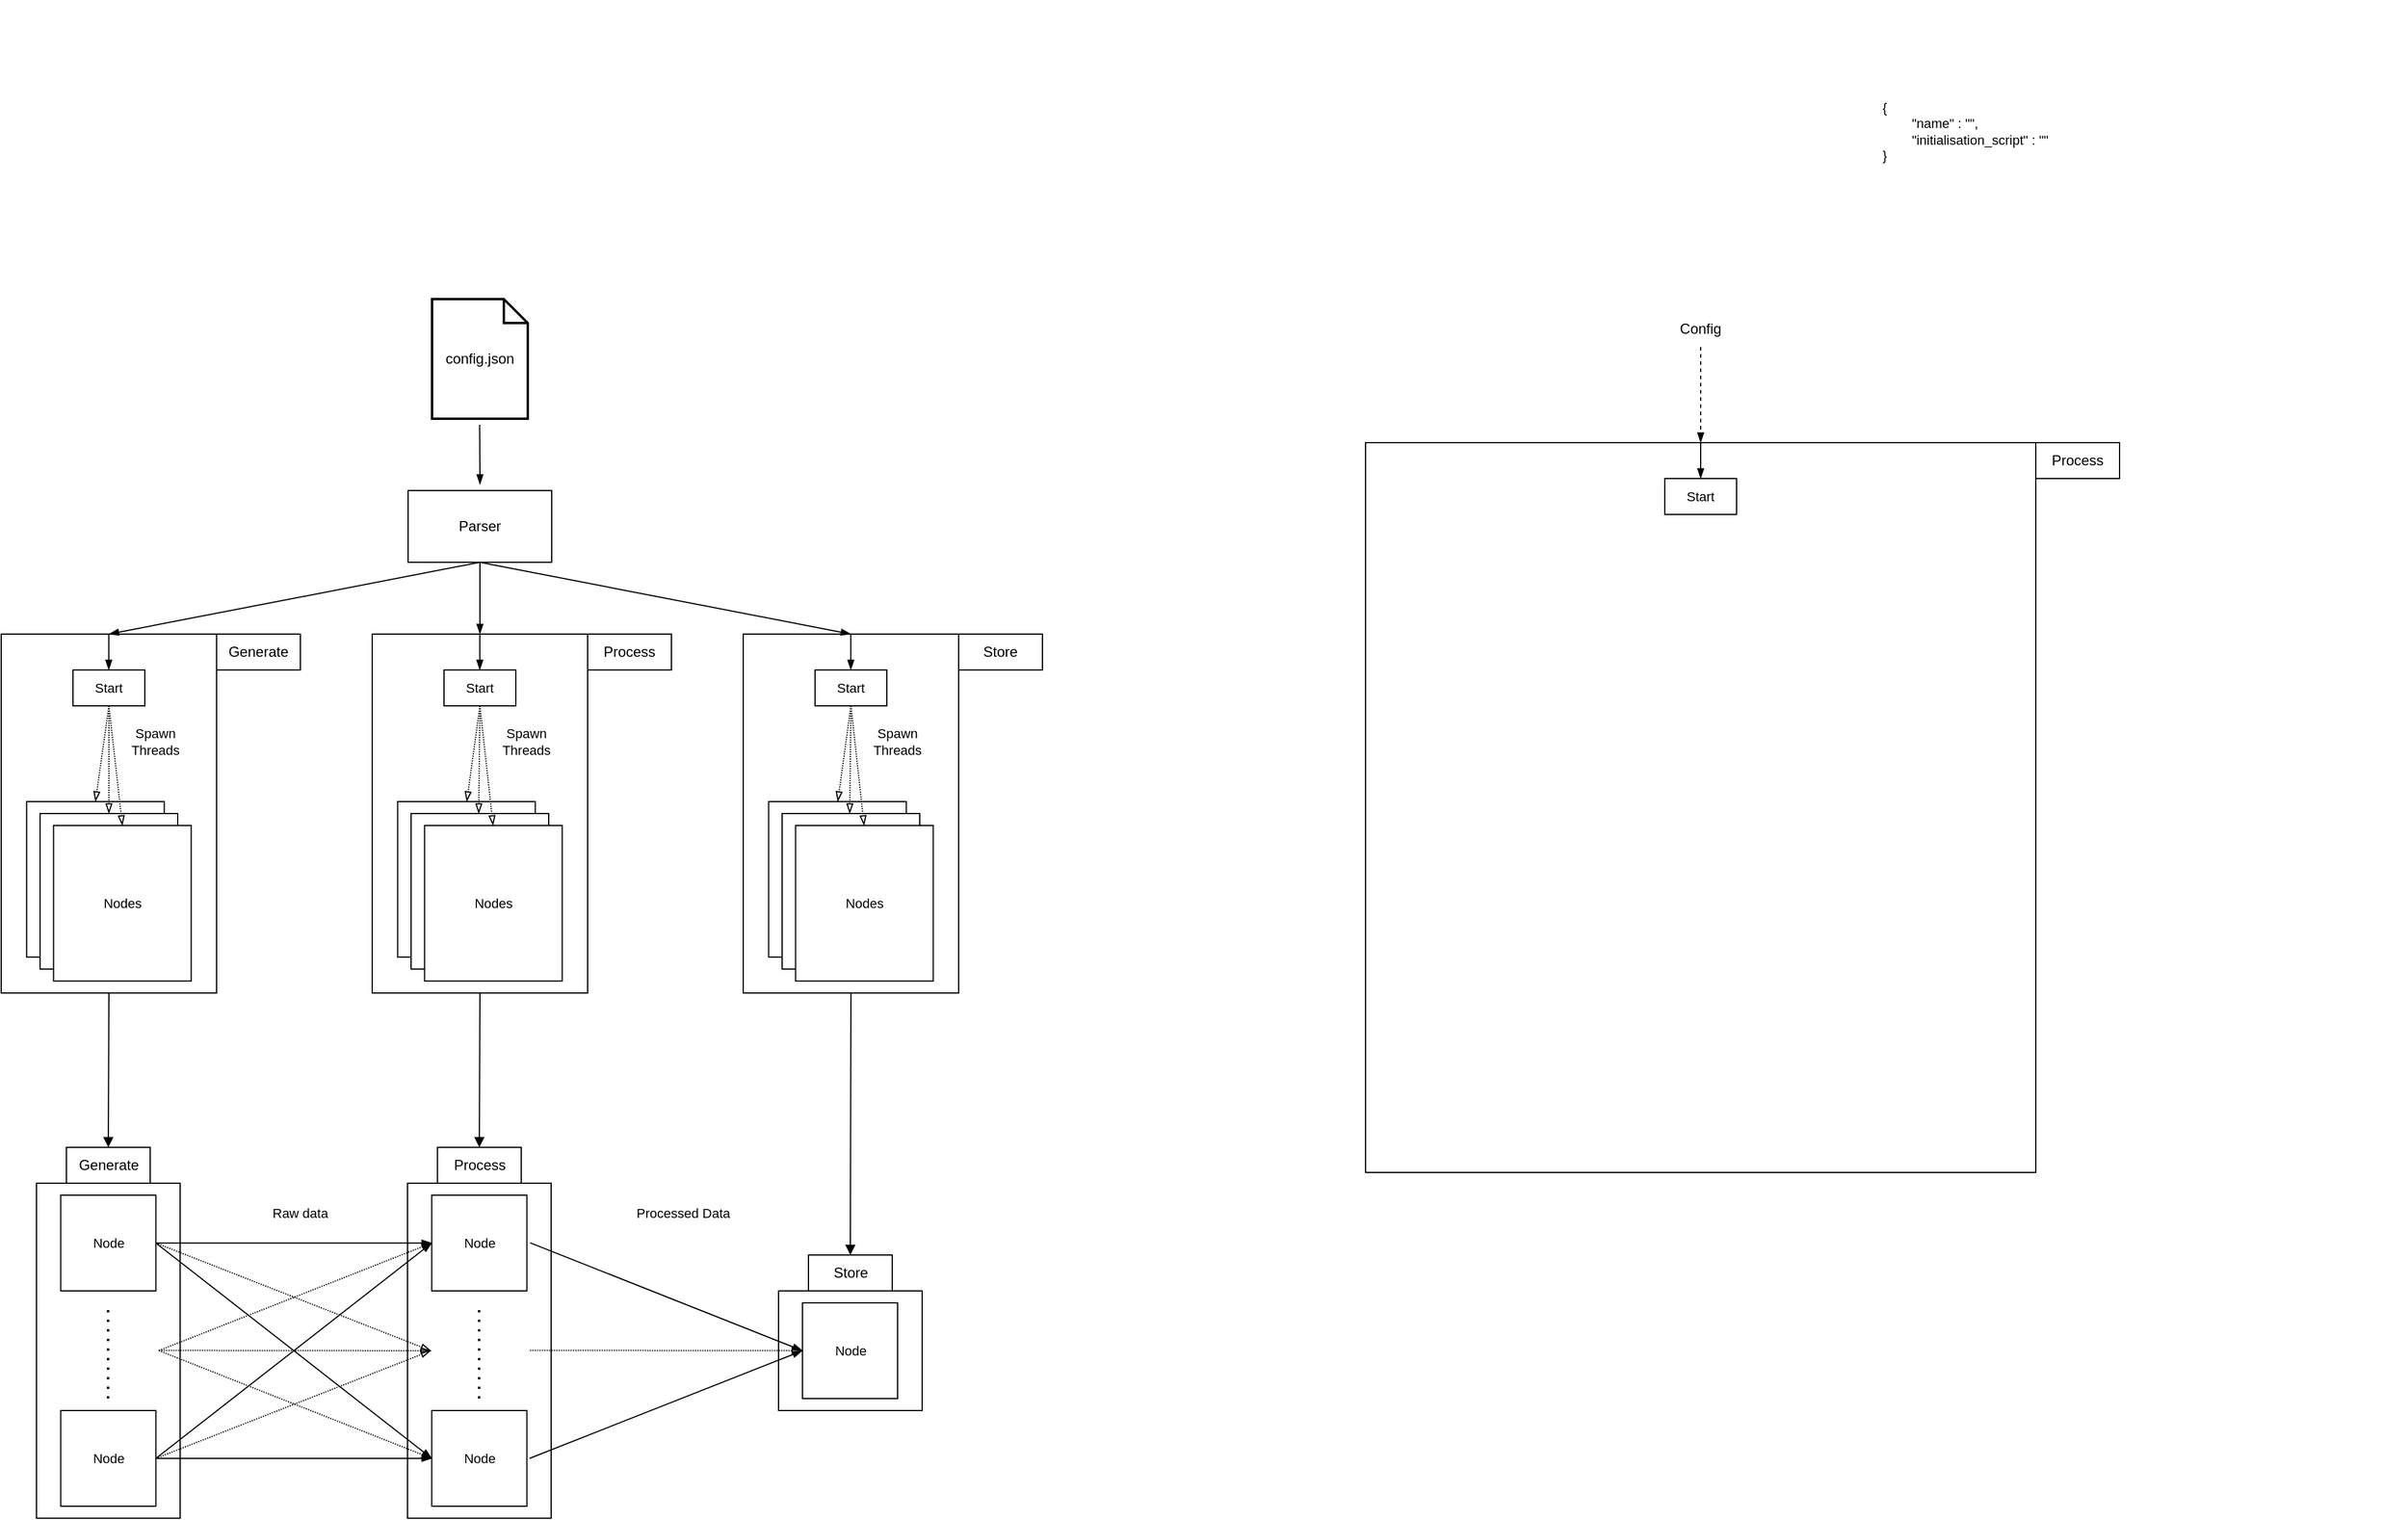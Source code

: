 <mxfile version="24.7.17">
  <diagram name="Page-1" id="uYNhRAzuao4IiOwPMIUJ">
    <mxGraphModel dx="2514" dy="1040" grid="1" gridSize="10" guides="1" tooltips="1" connect="1" arrows="1" fold="1" page="1" pageScale="1" pageWidth="827" pageHeight="1169" math="0" shadow="0">
      <root>
        <mxCell id="0" />
        <mxCell id="1" parent="0" />
        <mxCell id="5hojF6ijiYVzlCGnurFn-96" style="edgeStyle=none;shape=connector;rounded=0;orthogonalLoop=1;jettySize=auto;html=1;exitX=0.5;exitY=1;exitDx=0;exitDy=0;entryX=0.5;entryY=0;entryDx=0;entryDy=0;strokeColor=default;align=center;verticalAlign=middle;fontFamily=Helvetica;fontSize=11;fontColor=default;labelBackgroundColor=default;endArrow=block;endFill=1;" parent="1" source="5hojF6ijiYVzlCGnurFn-1" target="5hojF6ijiYVzlCGnurFn-70" edge="1">
          <mxGeometry relative="1" as="geometry" />
        </mxCell>
        <mxCell id="5hojF6ijiYVzlCGnurFn-1" value="" style="rounded=0;whiteSpace=wrap;html=1;" parent="1" vertex="1">
          <mxGeometry x="-50" y="860" width="180" height="300" as="geometry" />
        </mxCell>
        <mxCell id="5hojF6ijiYVzlCGnurFn-95" style="edgeStyle=none;shape=connector;rounded=0;orthogonalLoop=1;jettySize=auto;html=1;exitX=0.5;exitY=1;exitDx=0;exitDy=0;entryX=0.5;entryY=0;entryDx=0;entryDy=0;strokeColor=default;align=center;verticalAlign=middle;fontFamily=Helvetica;fontSize=11;fontColor=default;labelBackgroundColor=default;endArrow=block;endFill=1;" parent="1" source="5hojF6ijiYVzlCGnurFn-4" target="5hojF6ijiYVzlCGnurFn-67" edge="1">
          <mxGeometry relative="1" as="geometry" />
        </mxCell>
        <mxCell id="5hojF6ijiYVzlCGnurFn-4" value="" style="rounded=0;whiteSpace=wrap;html=1;" parent="1" vertex="1">
          <mxGeometry x="-360" y="860" width="180" height="300" as="geometry" />
        </mxCell>
        <mxCell id="5hojF6ijiYVzlCGnurFn-5" value="Process" style="rounded=0;whiteSpace=wrap;html=1;" parent="1" vertex="1">
          <mxGeometry x="-180" y="860" width="70" height="30" as="geometry" />
        </mxCell>
        <mxCell id="5hojF6ijiYVzlCGnurFn-19" style="edgeStyle=none;shape=connector;rounded=0;orthogonalLoop=1;jettySize=auto;html=1;exitX=0.5;exitY=0;exitDx=0;exitDy=0;entryX=0.5;entryY=0;entryDx=0;entryDy=0;strokeColor=default;align=center;verticalAlign=middle;fontFamily=Helvetica;fontSize=11;fontColor=default;labelBackgroundColor=default;endArrow=block;endFill=1;" parent="1" source="5hojF6ijiYVzlCGnurFn-6" edge="1">
          <mxGeometry relative="1" as="geometry">
            <mxPoint x="-580" y="890" as="targetPoint" />
          </mxGeometry>
        </mxCell>
        <mxCell id="5hojF6ijiYVzlCGnurFn-20" style="edgeStyle=none;shape=connector;rounded=0;orthogonalLoop=1;jettySize=auto;html=1;exitX=0.5;exitY=0;exitDx=0;exitDy=0;entryX=0.5;entryY=0;entryDx=0;entryDy=0;strokeColor=default;align=center;verticalAlign=middle;fontFamily=Helvetica;fontSize=11;fontColor=default;labelBackgroundColor=default;endArrow=block;endFill=1;" parent="1" source="5hojF6ijiYVzlCGnurFn-6" edge="1">
          <mxGeometry relative="1" as="geometry">
            <mxPoint x="-580" y="890" as="targetPoint" />
          </mxGeometry>
        </mxCell>
        <mxCell id="5hojF6ijiYVzlCGnurFn-21" style="edgeStyle=none;shape=connector;rounded=0;orthogonalLoop=1;jettySize=auto;html=1;exitX=0.5;exitY=0;exitDx=0;exitDy=0;entryX=0.5;entryY=0;entryDx=0;entryDy=0;strokeColor=default;align=center;verticalAlign=middle;fontFamily=Helvetica;fontSize=11;fontColor=default;labelBackgroundColor=default;endArrow=block;endFill=1;" parent="1" source="5hojF6ijiYVzlCGnurFn-6" edge="1">
          <mxGeometry relative="1" as="geometry">
            <mxPoint x="-580" y="890" as="targetPoint" />
          </mxGeometry>
        </mxCell>
        <mxCell id="5hojF6ijiYVzlCGnurFn-94" style="edgeStyle=none;shape=connector;rounded=0;orthogonalLoop=1;jettySize=auto;html=1;exitX=0.5;exitY=1;exitDx=0;exitDy=0;entryX=0.5;entryY=0;entryDx=0;entryDy=0;strokeColor=default;align=center;verticalAlign=middle;fontFamily=Helvetica;fontSize=11;fontColor=default;labelBackgroundColor=default;endArrow=block;endFill=1;" parent="1" source="5hojF6ijiYVzlCGnurFn-6" target="5hojF6ijiYVzlCGnurFn-69" edge="1">
          <mxGeometry relative="1" as="geometry" />
        </mxCell>
        <mxCell id="5hojF6ijiYVzlCGnurFn-6" value="" style="rounded=0;whiteSpace=wrap;html=1;" parent="1" vertex="1">
          <mxGeometry x="-670" y="860" width="180" height="300" as="geometry" />
        </mxCell>
        <mxCell id="5hojF6ijiYVzlCGnurFn-7" value="Generate" style="rounded=0;whiteSpace=wrap;html=1;" parent="1" vertex="1">
          <mxGeometry x="-490" y="860" width="70" height="30" as="geometry" />
        </mxCell>
        <mxCell id="5hojF6ijiYVzlCGnurFn-8" value="config.json" style="shape=note;size=20;whiteSpace=wrap;html=1;strokeWidth=2;" parent="1" vertex="1">
          <mxGeometry x="-310" y="580" width="80" height="100" as="geometry" />
        </mxCell>
        <mxCell id="5hojF6ijiYVzlCGnurFn-14" style="rounded=0;orthogonalLoop=1;jettySize=auto;html=1;exitX=0.5;exitY=1;exitDx=0;exitDy=0;entryX=0.5;entryY=0;entryDx=0;entryDy=0;endArrow=blockThin;endFill=1;" parent="1" source="5hojF6ijiYVzlCGnurFn-9" target="5hojF6ijiYVzlCGnurFn-6" edge="1">
          <mxGeometry relative="1" as="geometry" />
        </mxCell>
        <mxCell id="5hojF6ijiYVzlCGnurFn-15" style="edgeStyle=none;shape=connector;rounded=0;orthogonalLoop=1;jettySize=auto;html=1;exitX=0.5;exitY=1;exitDx=0;exitDy=0;entryX=0.5;entryY=0;entryDx=0;entryDy=0;strokeColor=default;align=center;verticalAlign=middle;fontFamily=Helvetica;fontSize=11;fontColor=default;labelBackgroundColor=default;endArrow=blockThin;endFill=1;" parent="1" source="5hojF6ijiYVzlCGnurFn-9" target="5hojF6ijiYVzlCGnurFn-4" edge="1">
          <mxGeometry relative="1" as="geometry" />
        </mxCell>
        <mxCell id="5hojF6ijiYVzlCGnurFn-16" style="edgeStyle=none;shape=connector;rounded=0;orthogonalLoop=1;jettySize=auto;html=1;exitX=0.5;exitY=1;exitDx=0;exitDy=0;entryX=0.5;entryY=0;entryDx=0;entryDy=0;strokeColor=default;align=center;verticalAlign=middle;fontFamily=Helvetica;fontSize=11;fontColor=default;labelBackgroundColor=default;endArrow=blockThin;endFill=1;" parent="1" source="5hojF6ijiYVzlCGnurFn-9" target="5hojF6ijiYVzlCGnurFn-1" edge="1">
          <mxGeometry relative="1" as="geometry" />
        </mxCell>
        <mxCell id="5hojF6ijiYVzlCGnurFn-9" value="Parser" style="rounded=0;whiteSpace=wrap;html=1;" parent="1" vertex="1">
          <mxGeometry x="-330" y="740" width="120" height="60" as="geometry" />
        </mxCell>
        <mxCell id="5hojF6ijiYVzlCGnurFn-10" value="" style="endArrow=blockThin;html=1;rounded=0;endFill=1;" parent="1" edge="1">
          <mxGeometry width="50" height="50" relative="1" as="geometry">
            <mxPoint x="-270.24" y="685" as="sourcePoint" />
            <mxPoint x="-269.95" y="735" as="targetPoint" />
          </mxGeometry>
        </mxCell>
        <mxCell id="5hojF6ijiYVzlCGnurFn-3" value="Store" style="rounded=0;whiteSpace=wrap;html=1;" parent="1" vertex="1">
          <mxGeometry x="130" y="860" width="70" height="30" as="geometry" />
        </mxCell>
        <mxCell id="5hojF6ijiYVzlCGnurFn-22" value="" style="endArrow=blockThin;html=1;rounded=0;strokeColor=default;align=center;verticalAlign=middle;fontFamily=Helvetica;fontSize=11;fontColor=default;labelBackgroundColor=default;endFill=1;" parent="1" edge="1">
          <mxGeometry width="50" height="50" relative="1" as="geometry">
            <mxPoint x="-580.11" y="860" as="sourcePoint" />
            <mxPoint x="-580.11" y="890" as="targetPoint" />
          </mxGeometry>
        </mxCell>
        <mxCell id="5hojF6ijiYVzlCGnurFn-26" value="" style="endArrow=blockThin;html=1;rounded=0;strokeColor=default;align=center;verticalAlign=middle;fontFamily=Helvetica;fontSize=11;fontColor=default;labelBackgroundColor=default;endFill=1;" parent="1" edge="1">
          <mxGeometry width="50" height="50" relative="1" as="geometry">
            <mxPoint x="-270.11" y="860" as="sourcePoint" />
            <mxPoint x="-270.11" y="890" as="targetPoint" />
          </mxGeometry>
        </mxCell>
        <mxCell id="5hojF6ijiYVzlCGnurFn-27" value="Start" style="rounded=0;whiteSpace=wrap;html=1;fontFamily=Helvetica;fontSize=11;fontColor=default;labelBackgroundColor=default;" parent="1" vertex="1">
          <mxGeometry x="10" y="890" width="60" height="30" as="geometry" />
        </mxCell>
        <mxCell id="5hojF6ijiYVzlCGnurFn-28" value="" style="endArrow=blockThin;html=1;rounded=0;strokeColor=default;align=center;verticalAlign=middle;fontFamily=Helvetica;fontSize=11;fontColor=default;labelBackgroundColor=default;endFill=1;" parent="1" edge="1">
          <mxGeometry width="50" height="50" relative="1" as="geometry">
            <mxPoint x="39.89" y="860" as="sourcePoint" />
            <mxPoint x="39.89" y="890" as="targetPoint" />
          </mxGeometry>
        </mxCell>
        <mxCell id="5hojF6ijiYVzlCGnurFn-29" value="Start" style="rounded=0;whiteSpace=wrap;html=1;fontFamily=Helvetica;fontSize=11;fontColor=default;labelBackgroundColor=default;" parent="1" vertex="1">
          <mxGeometry x="-300" y="890" width="60" height="30" as="geometry" />
        </mxCell>
        <mxCell id="5hojF6ijiYVzlCGnurFn-30" value="Start" style="rounded=0;whiteSpace=wrap;html=1;fontFamily=Helvetica;fontSize=11;fontColor=default;labelBackgroundColor=default;" parent="1" vertex="1">
          <mxGeometry x="-610" y="890" width="60" height="30" as="geometry" />
        </mxCell>
        <mxCell id="5hojF6ijiYVzlCGnurFn-33" value="" style="rounded=0;whiteSpace=wrap;html=1;fontFamily=Helvetica;fontSize=11;fontColor=default;labelBackgroundColor=default;" parent="1" vertex="1">
          <mxGeometry x="-648.75" y="1000" width="115" height="130" as="geometry" />
        </mxCell>
        <mxCell id="5hojF6ijiYVzlCGnurFn-32" value="" style="rounded=0;whiteSpace=wrap;html=1;fontFamily=Helvetica;fontSize=11;fontColor=default;labelBackgroundColor=default;" parent="1" vertex="1">
          <mxGeometry x="-637.5" y="1010" width="115" height="130" as="geometry" />
        </mxCell>
        <mxCell id="5hojF6ijiYVzlCGnurFn-34" value="Nodes" style="rounded=0;whiteSpace=wrap;html=1;fontFamily=Helvetica;fontSize=11;fontColor=default;labelBackgroundColor=default;" parent="1" vertex="1">
          <mxGeometry x="-626.25" y="1020" width="115" height="130" as="geometry" />
        </mxCell>
        <mxCell id="5hojF6ijiYVzlCGnurFn-35" value="" style="rounded=0;whiteSpace=wrap;html=1;fontFamily=Helvetica;fontSize=11;fontColor=default;labelBackgroundColor=default;" parent="1" vertex="1">
          <mxGeometry x="-338.75" y="1000" width="115" height="130" as="geometry" />
        </mxCell>
        <mxCell id="5hojF6ijiYVzlCGnurFn-36" value="" style="rounded=0;whiteSpace=wrap;html=1;fontFamily=Helvetica;fontSize=11;fontColor=default;labelBackgroundColor=default;" parent="1" vertex="1">
          <mxGeometry x="-327.5" y="1010" width="115" height="130" as="geometry" />
        </mxCell>
        <mxCell id="5hojF6ijiYVzlCGnurFn-37" value="Nodes" style="rounded=0;whiteSpace=wrap;html=1;fontFamily=Helvetica;fontSize=11;fontColor=default;labelBackgroundColor=default;" parent="1" vertex="1">
          <mxGeometry x="-316.25" y="1020" width="115" height="130" as="geometry" />
        </mxCell>
        <mxCell id="5hojF6ijiYVzlCGnurFn-38" value="" style="rounded=0;whiteSpace=wrap;html=1;fontFamily=Helvetica;fontSize=11;fontColor=default;labelBackgroundColor=default;" parent="1" vertex="1">
          <mxGeometry x="-28.75" y="1000" width="115" height="130" as="geometry" />
        </mxCell>
        <mxCell id="5hojF6ijiYVzlCGnurFn-39" value="" style="rounded=0;whiteSpace=wrap;html=1;fontFamily=Helvetica;fontSize=11;fontColor=default;labelBackgroundColor=default;" parent="1" vertex="1">
          <mxGeometry x="-17.5" y="1010" width="115" height="130" as="geometry" />
        </mxCell>
        <mxCell id="5hojF6ijiYVzlCGnurFn-40" value="Nodes" style="rounded=0;whiteSpace=wrap;html=1;fontFamily=Helvetica;fontSize=11;fontColor=default;labelBackgroundColor=default;" parent="1" vertex="1">
          <mxGeometry x="-6.25" y="1020" width="115" height="130" as="geometry" />
        </mxCell>
        <mxCell id="5hojF6ijiYVzlCGnurFn-41" value="" style="endArrow=blockThin;html=1;rounded=0;strokeColor=default;align=center;verticalAlign=middle;fontFamily=Helvetica;fontSize=11;fontColor=default;labelBackgroundColor=default;endFill=0;entryX=0.5;entryY=0;entryDx=0;entryDy=0;dashed=1;dashPattern=1 1;exitX=0.5;exitY=1;exitDx=0;exitDy=0;" parent="1" source="5hojF6ijiYVzlCGnurFn-30" target="5hojF6ijiYVzlCGnurFn-33" edge="1">
          <mxGeometry width="50" height="50" relative="1" as="geometry">
            <mxPoint x="-581.42" y="920" as="sourcePoint" />
            <mxPoint x="-581.42" y="950" as="targetPoint" />
          </mxGeometry>
        </mxCell>
        <mxCell id="5hojF6ijiYVzlCGnurFn-42" value="" style="endArrow=blockThin;html=1;rounded=0;strokeColor=default;align=center;verticalAlign=middle;fontFamily=Helvetica;fontSize=11;fontColor=default;labelBackgroundColor=default;endFill=0;entryX=0.5;entryY=0;entryDx=0;entryDy=0;exitX=0.5;exitY=1;exitDx=0;exitDy=0;dashed=1;dashPattern=1 1;" parent="1" source="5hojF6ijiYVzlCGnurFn-30" target="5hojF6ijiYVzlCGnurFn-32" edge="1">
          <mxGeometry width="50" height="50" relative="1" as="geometry">
            <mxPoint x="-571.42" y="930" as="sourcePoint" />
            <mxPoint x="-581" y="1010" as="targetPoint" />
          </mxGeometry>
        </mxCell>
        <mxCell id="5hojF6ijiYVzlCGnurFn-43" value="" style="endArrow=blockThin;html=1;rounded=0;strokeColor=default;align=center;verticalAlign=middle;fontFamily=Helvetica;fontSize=11;fontColor=default;labelBackgroundColor=default;endFill=0;entryX=0.5;entryY=0;entryDx=0;entryDy=0;exitX=0.5;exitY=1;exitDx=0;exitDy=0;dashed=1;dashPattern=1 1;" parent="1" source="5hojF6ijiYVzlCGnurFn-30" target="5hojF6ijiYVzlCGnurFn-34" edge="1">
          <mxGeometry width="50" height="50" relative="1" as="geometry">
            <mxPoint x="-570" y="930" as="sourcePoint" />
            <mxPoint x="-571" y="1020" as="targetPoint" />
          </mxGeometry>
        </mxCell>
        <mxCell id="5hojF6ijiYVzlCGnurFn-48" value="" style="endArrow=blockThin;html=1;rounded=0;strokeColor=default;align=center;verticalAlign=middle;fontFamily=Helvetica;fontSize=11;fontColor=default;labelBackgroundColor=default;endFill=0;entryX=0.5;entryY=0;entryDx=0;entryDy=0;dashed=1;dashPattern=1 1;exitX=0.5;exitY=1;exitDx=0;exitDy=0;" parent="1" edge="1">
          <mxGeometry width="50" height="50" relative="1" as="geometry">
            <mxPoint x="-270" y="920" as="sourcePoint" />
            <mxPoint x="-281" y="1000" as="targetPoint" />
          </mxGeometry>
        </mxCell>
        <mxCell id="5hojF6ijiYVzlCGnurFn-49" value="" style="endArrow=blockThin;html=1;rounded=0;strokeColor=default;align=center;verticalAlign=middle;fontFamily=Helvetica;fontSize=11;fontColor=default;labelBackgroundColor=default;endFill=0;entryX=0.5;entryY=0;entryDx=0;entryDy=0;exitX=0.5;exitY=1;exitDx=0;exitDy=0;dashed=1;dashPattern=1 1;" parent="1" edge="1">
          <mxGeometry width="50" height="50" relative="1" as="geometry">
            <mxPoint x="-270" y="920" as="sourcePoint" />
            <mxPoint x="-271" y="1010" as="targetPoint" />
          </mxGeometry>
        </mxCell>
        <mxCell id="5hojF6ijiYVzlCGnurFn-50" value="" style="endArrow=blockThin;html=1;rounded=0;strokeColor=default;align=center;verticalAlign=middle;fontFamily=Helvetica;fontSize=11;fontColor=default;labelBackgroundColor=default;endFill=0;entryX=0.5;entryY=0;entryDx=0;entryDy=0;exitX=0.5;exitY=1;exitDx=0;exitDy=0;dashed=1;dashPattern=1 1;" parent="1" edge="1">
          <mxGeometry width="50" height="50" relative="1" as="geometry">
            <mxPoint x="-270" y="920" as="sourcePoint" />
            <mxPoint x="-259" y="1020" as="targetPoint" />
          </mxGeometry>
        </mxCell>
        <mxCell id="5hojF6ijiYVzlCGnurFn-54" value="" style="endArrow=blockThin;html=1;rounded=0;strokeColor=default;align=center;verticalAlign=middle;fontFamily=Helvetica;fontSize=11;fontColor=default;labelBackgroundColor=default;endFill=0;entryX=0.5;entryY=0;entryDx=0;entryDy=0;dashed=1;dashPattern=1 1;exitX=0.5;exitY=1;exitDx=0;exitDy=0;" parent="1" edge="1">
          <mxGeometry width="50" height="50" relative="1" as="geometry">
            <mxPoint x="40" y="920" as="sourcePoint" />
            <mxPoint x="29" y="1000" as="targetPoint" />
          </mxGeometry>
        </mxCell>
        <mxCell id="5hojF6ijiYVzlCGnurFn-55" value="" style="endArrow=blockThin;html=1;rounded=0;strokeColor=default;align=center;verticalAlign=middle;fontFamily=Helvetica;fontSize=11;fontColor=default;labelBackgroundColor=default;endFill=0;entryX=0.5;entryY=0;entryDx=0;entryDy=0;exitX=0.5;exitY=1;exitDx=0;exitDy=0;dashed=1;dashPattern=1 1;" parent="1" edge="1">
          <mxGeometry width="50" height="50" relative="1" as="geometry">
            <mxPoint x="40" y="920" as="sourcePoint" />
            <mxPoint x="39" y="1010" as="targetPoint" />
          </mxGeometry>
        </mxCell>
        <mxCell id="5hojF6ijiYVzlCGnurFn-56" value="" style="endArrow=blockThin;html=1;rounded=0;strokeColor=default;align=center;verticalAlign=middle;fontFamily=Helvetica;fontSize=11;fontColor=default;labelBackgroundColor=default;endFill=0;entryX=0.5;entryY=0;entryDx=0;entryDy=0;exitX=0.5;exitY=1;exitDx=0;exitDy=0;dashed=1;dashPattern=1 1;" parent="1" edge="1">
          <mxGeometry width="50" height="50" relative="1" as="geometry">
            <mxPoint x="40" y="920" as="sourcePoint" />
            <mxPoint x="51" y="1020" as="targetPoint" />
          </mxGeometry>
        </mxCell>
        <mxCell id="5hojF6ijiYVzlCGnurFn-58" value="Spawn&lt;div&gt;Threads&lt;/div&gt;" style="text;html=1;align=center;verticalAlign=middle;whiteSpace=wrap;rounded=0;fontFamily=Helvetica;fontSize=11;fontColor=default;labelBackgroundColor=default;" parent="1" vertex="1">
          <mxGeometry x="-571.25" y="935" width="60" height="30" as="geometry" />
        </mxCell>
        <mxCell id="5hojF6ijiYVzlCGnurFn-59" value="Spawn&lt;div&gt;Threads&lt;/div&gt;" style="text;html=1;align=center;verticalAlign=middle;whiteSpace=wrap;rounded=0;fontFamily=Helvetica;fontSize=11;fontColor=default;labelBackgroundColor=default;" parent="1" vertex="1">
          <mxGeometry x="-261.25" y="935" width="60" height="30" as="geometry" />
        </mxCell>
        <mxCell id="5hojF6ijiYVzlCGnurFn-60" value="Spawn&lt;div&gt;Threads&lt;/div&gt;" style="text;html=1;align=center;verticalAlign=middle;whiteSpace=wrap;rounded=0;fontFamily=Helvetica;fontSize=11;fontColor=default;labelBackgroundColor=default;" parent="1" vertex="1">
          <mxGeometry x="48.75" y="935" width="60" height="30" as="geometry" />
        </mxCell>
        <mxCell id="5hojF6ijiYVzlCGnurFn-65" value="" style="rounded=0;whiteSpace=wrap;html=1;" parent="1" vertex="1">
          <mxGeometry x="-20.5" y="1409" width="120" height="100" as="geometry" />
        </mxCell>
        <mxCell id="5hojF6ijiYVzlCGnurFn-66" value="" style="rounded=0;whiteSpace=wrap;html=1;" parent="1" vertex="1">
          <mxGeometry x="-330.5" y="1319" width="120" height="280" as="geometry" />
        </mxCell>
        <mxCell id="5hojF6ijiYVzlCGnurFn-67" value="Process" style="rounded=0;whiteSpace=wrap;html=1;" parent="1" vertex="1">
          <mxGeometry x="-305.5" y="1289" width="70" height="30" as="geometry" />
        </mxCell>
        <mxCell id="5hojF6ijiYVzlCGnurFn-68" value="" style="rounded=0;whiteSpace=wrap;html=1;" parent="1" vertex="1">
          <mxGeometry x="-640.5" y="1319" width="120" height="280" as="geometry" />
        </mxCell>
        <mxCell id="5hojF6ijiYVzlCGnurFn-69" value="Generate" style="rounded=0;whiteSpace=wrap;html=1;" parent="1" vertex="1">
          <mxGeometry x="-615.5" y="1289" width="70" height="30" as="geometry" />
        </mxCell>
        <mxCell id="5hojF6ijiYVzlCGnurFn-70" value="Store" style="rounded=0;whiteSpace=wrap;html=1;" parent="1" vertex="1">
          <mxGeometry x="4.5" y="1379" width="70" height="30" as="geometry" />
        </mxCell>
        <mxCell id="5hojF6ijiYVzlCGnurFn-72" value="Node" style="rounded=0;whiteSpace=wrap;html=1;fontFamily=Helvetica;fontSize=11;fontColor=default;labelBackgroundColor=default;" parent="1" vertex="1">
          <mxGeometry x="-620.25" y="1329" width="79.5" height="80" as="geometry" />
        </mxCell>
        <mxCell id="5hojF6ijiYVzlCGnurFn-74" value="Node" style="rounded=0;whiteSpace=wrap;html=1;fontFamily=Helvetica;fontSize=11;fontColor=default;labelBackgroundColor=default;" parent="1" vertex="1">
          <mxGeometry x="-620.25" y="1509" width="79.5" height="80" as="geometry" />
        </mxCell>
        <mxCell id="5hojF6ijiYVzlCGnurFn-75" value="" style="endArrow=none;dashed=1;html=1;dashPattern=1 3;strokeWidth=2;rounded=0;strokeColor=default;align=center;verticalAlign=middle;fontFamily=Helvetica;fontSize=11;fontColor=default;labelBackgroundColor=default;" parent="1" edge="1">
          <mxGeometry width="50" height="50" relative="1" as="geometry">
            <mxPoint x="-580.67" y="1499" as="sourcePoint" />
            <mxPoint x="-580.67" y="1419" as="targetPoint" />
          </mxGeometry>
        </mxCell>
        <mxCell id="5hojF6ijiYVzlCGnurFn-76" value="Node" style="rounded=0;whiteSpace=wrap;html=1;fontFamily=Helvetica;fontSize=11;fontColor=default;labelBackgroundColor=default;" parent="1" vertex="1">
          <mxGeometry x="-310.25" y="1329" width="79.5" height="80" as="geometry" />
        </mxCell>
        <mxCell id="5hojF6ijiYVzlCGnurFn-77" value="Node" style="rounded=0;whiteSpace=wrap;html=1;fontFamily=Helvetica;fontSize=11;fontColor=default;labelBackgroundColor=default;" parent="1" vertex="1">
          <mxGeometry x="-310.25" y="1509" width="79.5" height="80" as="geometry" />
        </mxCell>
        <mxCell id="5hojF6ijiYVzlCGnurFn-78" value="" style="endArrow=none;dashed=1;html=1;dashPattern=1 3;strokeWidth=2;rounded=0;strokeColor=default;align=center;verticalAlign=middle;fontFamily=Helvetica;fontSize=11;fontColor=default;labelBackgroundColor=default;" parent="1" edge="1">
          <mxGeometry width="50" height="50" relative="1" as="geometry">
            <mxPoint x="-270.67" y="1499" as="sourcePoint" />
            <mxPoint x="-270.67" y="1419" as="targetPoint" />
          </mxGeometry>
        </mxCell>
        <mxCell id="5hojF6ijiYVzlCGnurFn-79" value="Node" style="rounded=0;whiteSpace=wrap;html=1;fontFamily=Helvetica;fontSize=11;fontColor=default;labelBackgroundColor=default;" parent="1" vertex="1">
          <mxGeometry x="-0.5" y="1419" width="79.5" height="80" as="geometry" />
        </mxCell>
        <mxCell id="5hojF6ijiYVzlCGnurFn-80" value="" style="endArrow=blockThin;html=1;rounded=0;strokeColor=default;align=center;verticalAlign=middle;fontFamily=Helvetica;fontSize=11;fontColor=default;labelBackgroundColor=default;exitX=1;exitY=0.5;exitDx=0;exitDy=0;entryX=0;entryY=0.5;entryDx=0;entryDy=0;endFill=1;" parent="1" source="5hojF6ijiYVzlCGnurFn-72" target="5hojF6ijiYVzlCGnurFn-77" edge="1">
          <mxGeometry width="50" height="50" relative="1" as="geometry">
            <mxPoint x="-488" y="1379" as="sourcePoint" />
            <mxPoint x="-438" y="1329" as="targetPoint" />
          </mxGeometry>
        </mxCell>
        <mxCell id="5hojF6ijiYVzlCGnurFn-81" value="" style="endArrow=blockThin;html=1;rounded=0;strokeColor=default;align=center;verticalAlign=middle;fontFamily=Helvetica;fontSize=11;fontColor=default;labelBackgroundColor=default;exitX=1;exitY=0.5;exitDx=0;exitDy=0;entryX=0;entryY=0.5;entryDx=0;entryDy=0;endFill=1;" parent="1" source="5hojF6ijiYVzlCGnurFn-72" target="5hojF6ijiYVzlCGnurFn-76" edge="1">
          <mxGeometry width="50" height="50" relative="1" as="geometry">
            <mxPoint x="-528" y="1379" as="sourcePoint" />
            <mxPoint x="-298" y="1559" as="targetPoint" />
          </mxGeometry>
        </mxCell>
        <mxCell id="5hojF6ijiYVzlCGnurFn-82" value="" style="endArrow=blockThin;html=1;rounded=0;strokeColor=default;align=center;verticalAlign=middle;fontFamily=Helvetica;fontSize=11;fontColor=default;labelBackgroundColor=default;exitX=1;exitY=0.5;exitDx=0;exitDy=0;endFill=0;dashed=1;dashPattern=1 1;" parent="1" source="5hojF6ijiYVzlCGnurFn-72" edge="1">
          <mxGeometry width="50" height="50" relative="1" as="geometry">
            <mxPoint x="-528" y="1379" as="sourcePoint" />
            <mxPoint x="-311" y="1459" as="targetPoint" />
          </mxGeometry>
        </mxCell>
        <mxCell id="5hojF6ijiYVzlCGnurFn-83" value="" style="endArrow=blockThin;html=1;rounded=0;strokeColor=default;align=center;verticalAlign=middle;fontFamily=Helvetica;fontSize=11;fontColor=default;labelBackgroundColor=default;exitX=1;exitY=0.5;exitDx=0;exitDy=0;entryX=0;entryY=0.5;entryDx=0;entryDy=0;endFill=1;" parent="1" source="5hojF6ijiYVzlCGnurFn-74" target="5hojF6ijiYVzlCGnurFn-76" edge="1">
          <mxGeometry width="50" height="50" relative="1" as="geometry">
            <mxPoint x="-528" y="1379" as="sourcePoint" />
            <mxPoint x="-298" y="1379" as="targetPoint" />
          </mxGeometry>
        </mxCell>
        <mxCell id="5hojF6ijiYVzlCGnurFn-84" value="" style="endArrow=blockThin;html=1;rounded=0;strokeColor=default;align=center;verticalAlign=middle;fontFamily=Helvetica;fontSize=11;fontColor=default;labelBackgroundColor=default;exitX=1;exitY=0.5;exitDx=0;exitDy=0;entryX=0;entryY=0.5;entryDx=0;entryDy=0;endFill=1;" parent="1" source="5hojF6ijiYVzlCGnurFn-74" target="5hojF6ijiYVzlCGnurFn-77" edge="1">
          <mxGeometry width="50" height="50" relative="1" as="geometry">
            <mxPoint x="-528" y="1559" as="sourcePoint" />
            <mxPoint x="-298" y="1379" as="targetPoint" />
          </mxGeometry>
        </mxCell>
        <mxCell id="5hojF6ijiYVzlCGnurFn-85" value="" style="endArrow=blockThin;html=1;rounded=0;strokeColor=default;align=center;verticalAlign=middle;fontFamily=Helvetica;fontSize=11;fontColor=default;labelBackgroundColor=default;exitX=1;exitY=0.5;exitDx=0;exitDy=0;endFill=0;dashed=1;dashPattern=1 1;" parent="1" source="5hojF6ijiYVzlCGnurFn-74" edge="1">
          <mxGeometry width="50" height="50" relative="1" as="geometry">
            <mxPoint x="-528" y="1379" as="sourcePoint" />
            <mxPoint x="-311" y="1459" as="targetPoint" />
          </mxGeometry>
        </mxCell>
        <mxCell id="5hojF6ijiYVzlCGnurFn-86" value="" style="endArrow=blockThin;html=1;rounded=0;strokeColor=default;align=center;verticalAlign=middle;fontFamily=Helvetica;fontSize=11;fontColor=default;labelBackgroundColor=default;exitX=1;exitY=0.5;exitDx=0;exitDy=0;endFill=0;dashed=1;dashPattern=1 1;" parent="1" edge="1">
          <mxGeometry width="50" height="50" relative="1" as="geometry">
            <mxPoint x="-538.25" y="1458.76" as="sourcePoint" />
            <mxPoint x="-311" y="1459" as="targetPoint" />
          </mxGeometry>
        </mxCell>
        <mxCell id="5hojF6ijiYVzlCGnurFn-89" value="" style="endArrow=blockThin;html=1;rounded=0;strokeColor=default;align=center;verticalAlign=middle;fontFamily=Helvetica;fontSize=11;fontColor=default;labelBackgroundColor=default;exitX=1;exitY=0.5;exitDx=0;exitDy=0;endFill=0;dashed=1;dashPattern=1 1;entryX=0;entryY=0.5;entryDx=0;entryDy=0;" parent="1" target="5hojF6ijiYVzlCGnurFn-76" edge="1">
          <mxGeometry width="50" height="50" relative="1" as="geometry">
            <mxPoint x="-538.25" y="1458.88" as="sourcePoint" />
            <mxPoint x="-311" y="1459.12" as="targetPoint" />
          </mxGeometry>
        </mxCell>
        <mxCell id="5hojF6ijiYVzlCGnurFn-90" value="" style="endArrow=blockThin;html=1;rounded=0;strokeColor=default;align=center;verticalAlign=middle;fontFamily=Helvetica;fontSize=11;fontColor=default;labelBackgroundColor=default;exitX=1;exitY=0.5;exitDx=0;exitDy=0;endFill=0;dashed=1;dashPattern=1 1;entryX=0;entryY=0.5;entryDx=0;entryDy=0;" parent="1" target="5hojF6ijiYVzlCGnurFn-77" edge="1">
          <mxGeometry width="50" height="50" relative="1" as="geometry">
            <mxPoint x="-538.25" y="1458.88" as="sourcePoint" />
            <mxPoint x="-311" y="1459.12" as="targetPoint" />
          </mxGeometry>
        </mxCell>
        <mxCell id="5hojF6ijiYVzlCGnurFn-91" value="" style="endArrow=blockThin;html=1;rounded=0;strokeColor=default;align=center;verticalAlign=middle;fontFamily=Helvetica;fontSize=11;fontColor=default;labelBackgroundColor=default;exitX=1;exitY=0.5;exitDx=0;exitDy=0;endFill=0;dashed=1;dashPattern=1 1;" parent="1" edge="1">
          <mxGeometry width="50" height="50" relative="1" as="geometry">
            <mxPoint x="-228.25" y="1458.71" as="sourcePoint" />
            <mxPoint x="-1" y="1458.95" as="targetPoint" />
          </mxGeometry>
        </mxCell>
        <mxCell id="5hojF6ijiYVzlCGnurFn-92" value="" style="endArrow=blockThin;html=1;rounded=0;strokeColor=default;align=center;verticalAlign=middle;fontFamily=Helvetica;fontSize=11;fontColor=default;labelBackgroundColor=default;exitX=1;exitY=0.5;exitDx=0;exitDy=0;entryX=0;entryY=0.5;entryDx=0;entryDy=0;endFill=1;" parent="1" target="5hojF6ijiYVzlCGnurFn-79" edge="1">
          <mxGeometry width="50" height="50" relative="1" as="geometry">
            <mxPoint x="-228" y="1368.83" as="sourcePoint" />
            <mxPoint x="2" y="1368.83" as="targetPoint" />
          </mxGeometry>
        </mxCell>
        <mxCell id="5hojF6ijiYVzlCGnurFn-93" value="" style="endArrow=blockThin;html=1;rounded=0;strokeColor=default;align=center;verticalAlign=middle;fontFamily=Helvetica;fontSize=11;fontColor=default;labelBackgroundColor=default;exitX=1;exitY=0.5;exitDx=0;exitDy=0;entryX=0;entryY=0.5;entryDx=0;entryDy=0;endFill=1;" parent="1" target="5hojF6ijiYVzlCGnurFn-79" edge="1">
          <mxGeometry width="50" height="50" relative="1" as="geometry">
            <mxPoint x="-228.5" y="1549" as="sourcePoint" />
            <mxPoint x="-0.5" y="1639.17" as="targetPoint" />
          </mxGeometry>
        </mxCell>
        <mxCell id="5hojF6ijiYVzlCGnurFn-99" value="Raw data" style="text;html=1;align=center;verticalAlign=middle;whiteSpace=wrap;rounded=0;fontFamily=Helvetica;fontSize=11;fontColor=default;labelBackgroundColor=default;" parent="1" vertex="1">
          <mxGeometry x="-450" y="1329" width="60" height="30" as="geometry" />
        </mxCell>
        <mxCell id="5hojF6ijiYVzlCGnurFn-100" value="Processed Data" style="text;html=1;align=center;verticalAlign=middle;whiteSpace=wrap;rounded=0;fontFamily=Helvetica;fontSize=11;fontColor=default;labelBackgroundColor=default;" parent="1" vertex="1">
          <mxGeometry x="-150" y="1329" width="100" height="30" as="geometry" />
        </mxCell>
        <mxCell id="c4Q6ejR8Lprv42_kmNAS-2" value="" style="rounded=0;whiteSpace=wrap;html=1;" parent="1" vertex="1">
          <mxGeometry x="470" y="700" width="560" height="610" as="geometry" />
        </mxCell>
        <mxCell id="c4Q6ejR8Lprv42_kmNAS-3" value="Process" style="rounded=0;whiteSpace=wrap;html=1;" parent="1" vertex="1">
          <mxGeometry x="1030" y="700" width="70" height="30" as="geometry" />
        </mxCell>
        <mxCell id="c4Q6ejR8Lprv42_kmNAS-4" value="" style="endArrow=blockThin;html=1;rounded=0;endFill=1;dashed=1;entryX=0.5;entryY=0;entryDx=0;entryDy=0;" parent="1" target="c4Q6ejR8Lprv42_kmNAS-2" edge="1">
          <mxGeometry width="50" height="50" relative="1" as="geometry">
            <mxPoint x="750" y="620" as="sourcePoint" />
            <mxPoint x="830" y="600" as="targetPoint" />
          </mxGeometry>
        </mxCell>
        <mxCell id="c4Q6ejR8Lprv42_kmNAS-5" value="Config" style="text;html=1;align=center;verticalAlign=middle;whiteSpace=wrap;rounded=0;" parent="1" vertex="1">
          <mxGeometry x="720" y="590" width="60" height="30" as="geometry" />
        </mxCell>
        <mxCell id="c4Q6ejR8Lprv42_kmNAS-7" value="Start" style="rounded=0;whiteSpace=wrap;html=1;fontFamily=Helvetica;fontSize=11;fontColor=default;labelBackgroundColor=default;" parent="1" vertex="1">
          <mxGeometry x="720" y="730" width="60" height="30" as="geometry" />
        </mxCell>
        <mxCell id="c4Q6ejR8Lprv42_kmNAS-9" value="" style="endArrow=blockThin;html=1;rounded=0;endFill=1;entryX=0.5;entryY=0;entryDx=0;entryDy=0;exitX=0.5;exitY=0;exitDx=0;exitDy=0;" parent="1" source="c4Q6ejR8Lprv42_kmNAS-2" target="c4Q6ejR8Lprv42_kmNAS-7" edge="1">
          <mxGeometry width="50" height="50" relative="1" as="geometry">
            <mxPoint x="760" y="630" as="sourcePoint" />
            <mxPoint x="760" y="710" as="targetPoint" />
          </mxGeometry>
        </mxCell>
        <mxCell id="c4Q6ejR8Lprv42_kmNAS-10" value="{&lt;div&gt;&lt;span style=&quot;white-space: pre;&quot;&gt;&#x9;&lt;/span&gt;&quot;name&quot; : &quot;&quot;,&lt;br&gt;&lt;/div&gt;&lt;div&gt;&lt;span style=&quot;white-space: pre;&quot;&gt;&#x9;&lt;/span&gt;&quot;initialisation_script&quot; : &quot;&quot;&lt;br&gt;&lt;/div&gt;&lt;div&gt;}&lt;/div&gt;" style="text;html=1;align=left;verticalAlign=middle;whiteSpace=wrap;rounded=0;fontFamily=Helvetica;fontSize=11;fontColor=default;labelBackgroundColor=none;" parent="1" vertex="1">
          <mxGeometry x="900" y="330" width="440" height="220" as="geometry" />
        </mxCell>
      </root>
    </mxGraphModel>
  </diagram>
</mxfile>
